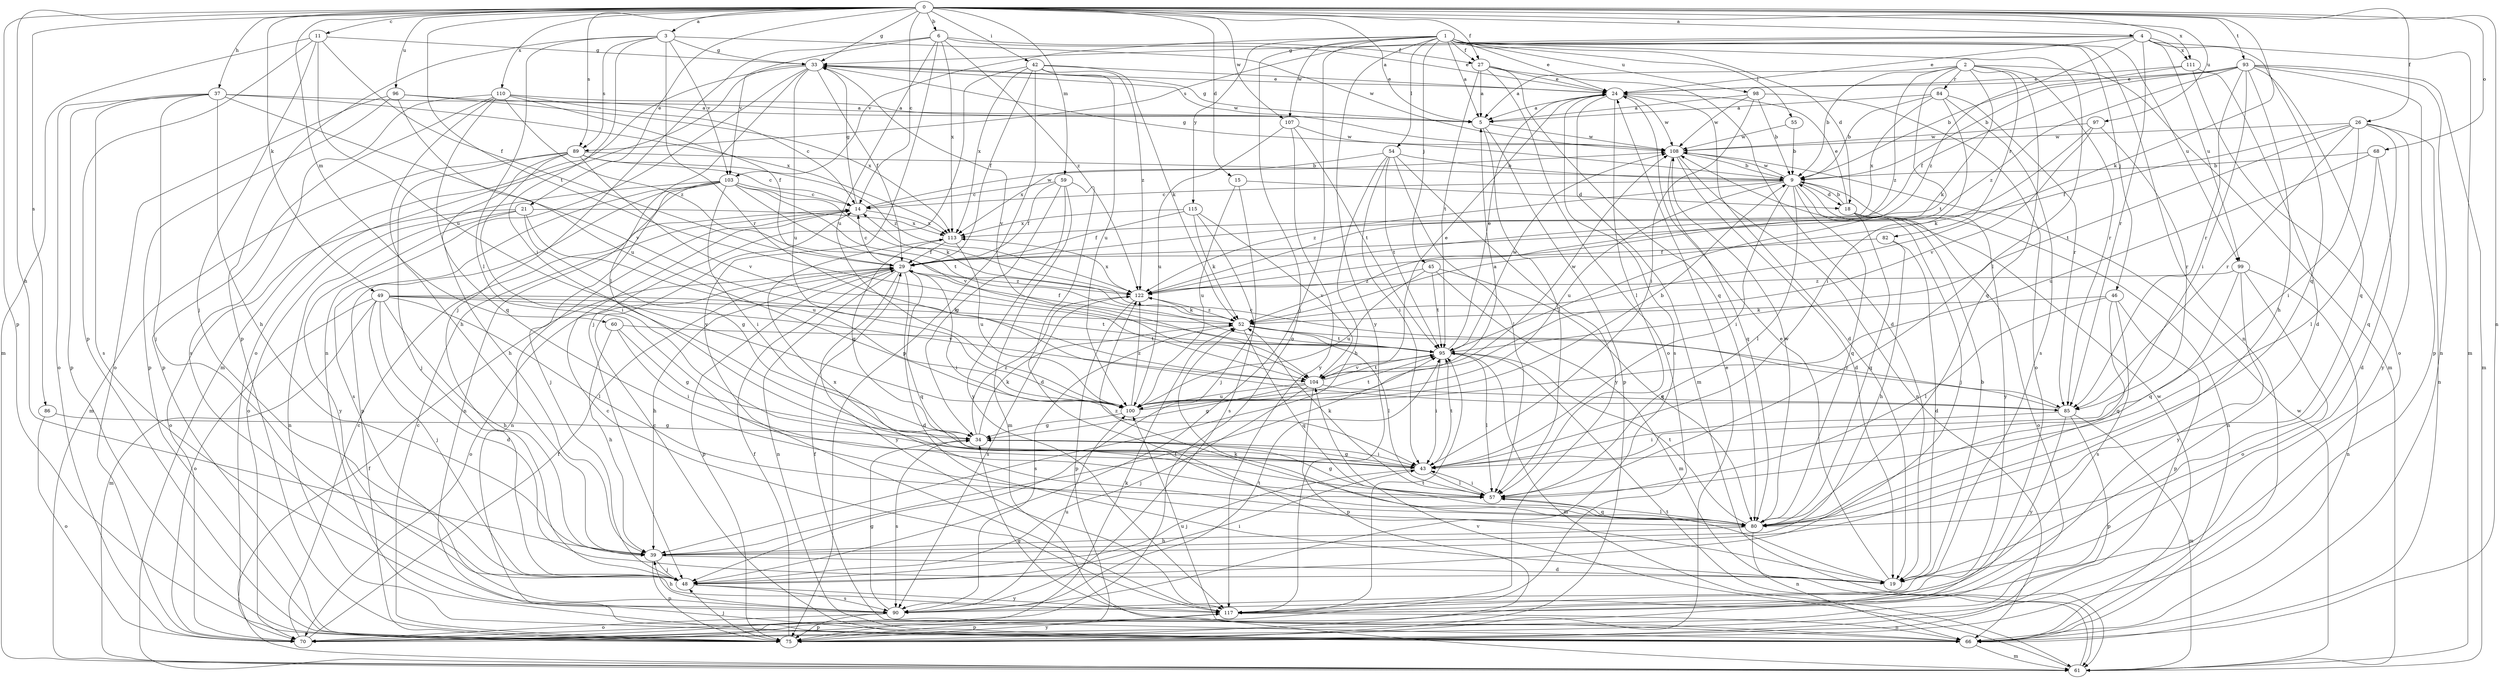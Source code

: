 strict digraph  {
0;
1;
2;
3;
4;
5;
6;
9;
11;
14;
15;
18;
19;
21;
24;
26;
27;
29;
33;
34;
37;
39;
42;
43;
45;
46;
48;
49;
52;
54;
55;
57;
59;
60;
61;
66;
68;
70;
75;
80;
82;
84;
85;
86;
89;
90;
93;
95;
96;
97;
98;
99;
100;
103;
104;
107;
108;
110;
111;
113;
115;
117;
122;
0 -> 3  [label=a];
0 -> 4  [label=a];
0 -> 5  [label=a];
0 -> 6  [label=b];
0 -> 11  [label=c];
0 -> 14  [label=c];
0 -> 15  [label=d];
0 -> 21  [label=e];
0 -> 26  [label=f];
0 -> 27  [label=f];
0 -> 33  [label=g];
0 -> 37  [label=h];
0 -> 39  [label=h];
0 -> 42  [label=i];
0 -> 49  [label=k];
0 -> 52  [label=k];
0 -> 59  [label=m];
0 -> 60  [label=m];
0 -> 66  [label=n];
0 -> 68  [label=o];
0 -> 75  [label=p];
0 -> 86  [label=s];
0 -> 89  [label=s];
0 -> 93  [label=t];
0 -> 95  [label=t];
0 -> 96  [label=u];
0 -> 97  [label=u];
0 -> 107  [label=w];
0 -> 110  [label=x];
0 -> 111  [label=x];
1 -> 5  [label=a];
1 -> 18  [label=d];
1 -> 24  [label=e];
1 -> 27  [label=f];
1 -> 45  [label=j];
1 -> 46  [label=j];
1 -> 48  [label=j];
1 -> 54  [label=l];
1 -> 55  [label=l];
1 -> 57  [label=l];
1 -> 66  [label=n];
1 -> 70  [label=o];
1 -> 98  [label=u];
1 -> 99  [label=u];
1 -> 103  [label=v];
1 -> 107  [label=w];
1 -> 115  [label=y];
1 -> 117  [label=y];
2 -> 5  [label=a];
2 -> 9  [label=b];
2 -> 52  [label=k];
2 -> 61  [label=m];
2 -> 80  [label=q];
2 -> 82  [label=r];
2 -> 84  [label=r];
2 -> 85  [label=r];
2 -> 95  [label=t];
2 -> 122  [label=z];
3 -> 33  [label=g];
3 -> 43  [label=i];
3 -> 57  [label=l];
3 -> 75  [label=p];
3 -> 85  [label=r];
3 -> 89  [label=s];
3 -> 103  [label=v];
3 -> 108  [label=w];
4 -> 24  [label=e];
4 -> 33  [label=g];
4 -> 61  [label=m];
4 -> 80  [label=q];
4 -> 85  [label=r];
4 -> 89  [label=s];
4 -> 99  [label=u];
4 -> 111  [label=x];
4 -> 122  [label=z];
5 -> 33  [label=g];
5 -> 57  [label=l];
5 -> 75  [label=p];
5 -> 108  [label=w];
6 -> 24  [label=e];
6 -> 27  [label=f];
6 -> 48  [label=j];
6 -> 100  [label=u];
6 -> 103  [label=v];
6 -> 113  [label=x];
6 -> 117  [label=y];
6 -> 122  [label=z];
9 -> 14  [label=c];
9 -> 18  [label=d];
9 -> 33  [label=g];
9 -> 43  [label=i];
9 -> 48  [label=j];
9 -> 57  [label=l];
9 -> 80  [label=q];
9 -> 100  [label=u];
9 -> 108  [label=w];
9 -> 117  [label=y];
9 -> 122  [label=z];
11 -> 29  [label=f];
11 -> 33  [label=g];
11 -> 48  [label=j];
11 -> 61  [label=m];
11 -> 75  [label=p];
11 -> 100  [label=u];
14 -> 33  [label=g];
14 -> 66  [label=n];
14 -> 108  [label=w];
14 -> 113  [label=x];
15 -> 18  [label=d];
15 -> 48  [label=j];
15 -> 100  [label=u];
18 -> 9  [label=b];
18 -> 24  [label=e];
18 -> 66  [label=n];
18 -> 70  [label=o];
18 -> 80  [label=q];
19 -> 9  [label=b];
19 -> 24  [label=e];
19 -> 52  [label=k];
21 -> 34  [label=g];
21 -> 66  [label=n];
21 -> 70  [label=o];
21 -> 100  [label=u];
21 -> 113  [label=x];
21 -> 117  [label=y];
24 -> 5  [label=a];
24 -> 19  [label=d];
24 -> 57  [label=l];
24 -> 61  [label=m];
24 -> 90  [label=s];
24 -> 108  [label=w];
26 -> 29  [label=f];
26 -> 43  [label=i];
26 -> 66  [label=n];
26 -> 80  [label=q];
26 -> 85  [label=r];
26 -> 95  [label=t];
26 -> 108  [label=w];
26 -> 117  [label=y];
27 -> 5  [label=a];
27 -> 19  [label=d];
27 -> 24  [label=e];
27 -> 70  [label=o];
27 -> 80  [label=q];
27 -> 95  [label=t];
29 -> 14  [label=c];
29 -> 19  [label=d];
29 -> 39  [label=h];
29 -> 43  [label=i];
29 -> 66  [label=n];
29 -> 70  [label=o];
29 -> 75  [label=p];
29 -> 80  [label=q];
29 -> 117  [label=y];
29 -> 122  [label=z];
33 -> 24  [label=e];
33 -> 29  [label=f];
33 -> 57  [label=l];
33 -> 61  [label=m];
33 -> 66  [label=n];
33 -> 70  [label=o];
33 -> 100  [label=u];
33 -> 104  [label=v];
33 -> 108  [label=w];
34 -> 43  [label=i];
34 -> 52  [label=k];
34 -> 90  [label=s];
34 -> 122  [label=z];
37 -> 5  [label=a];
37 -> 39  [label=h];
37 -> 48  [label=j];
37 -> 70  [label=o];
37 -> 75  [label=p];
37 -> 90  [label=s];
37 -> 104  [label=v];
37 -> 113  [label=x];
39 -> 19  [label=d];
39 -> 48  [label=j];
39 -> 75  [label=p];
39 -> 95  [label=t];
42 -> 24  [label=e];
42 -> 29  [label=f];
42 -> 48  [label=j];
42 -> 52  [label=k];
42 -> 75  [label=p];
42 -> 100  [label=u];
42 -> 113  [label=x];
42 -> 122  [label=z];
43 -> 34  [label=g];
43 -> 48  [label=j];
43 -> 57  [label=l];
43 -> 95  [label=t];
45 -> 61  [label=m];
45 -> 80  [label=q];
45 -> 95  [label=t];
45 -> 100  [label=u];
45 -> 122  [label=z];
46 -> 52  [label=k];
46 -> 57  [label=l];
46 -> 75  [label=p];
46 -> 80  [label=q];
46 -> 90  [label=s];
48 -> 43  [label=i];
48 -> 90  [label=s];
48 -> 117  [label=y];
49 -> 19  [label=d];
49 -> 39  [label=h];
49 -> 48  [label=j];
49 -> 52  [label=k];
49 -> 57  [label=l];
49 -> 61  [label=m];
49 -> 70  [label=o];
49 -> 95  [label=t];
49 -> 104  [label=v];
52 -> 29  [label=f];
52 -> 57  [label=l];
52 -> 80  [label=q];
52 -> 85  [label=r];
52 -> 90  [label=s];
52 -> 95  [label=t];
52 -> 122  [label=z];
54 -> 9  [label=b];
54 -> 39  [label=h];
54 -> 43  [label=i];
54 -> 57  [label=l];
54 -> 95  [label=t];
54 -> 113  [label=x];
54 -> 117  [label=y];
55 -> 9  [label=b];
55 -> 108  [label=w];
57 -> 34  [label=g];
57 -> 43  [label=i];
57 -> 52  [label=k];
57 -> 80  [label=q];
59 -> 14  [label=c];
59 -> 19  [label=d];
59 -> 29  [label=f];
59 -> 34  [label=g];
59 -> 61  [label=m];
59 -> 117  [label=y];
60 -> 34  [label=g];
60 -> 39  [label=h];
60 -> 43  [label=i];
60 -> 95  [label=t];
61 -> 29  [label=f];
61 -> 95  [label=t];
61 -> 104  [label=v];
61 -> 108  [label=w];
66 -> 14  [label=c];
66 -> 29  [label=f];
66 -> 34  [label=g];
66 -> 61  [label=m];
66 -> 100  [label=u];
66 -> 108  [label=w];
68 -> 9  [label=b];
68 -> 19  [label=d];
68 -> 57  [label=l];
68 -> 100  [label=u];
70 -> 14  [label=c];
70 -> 29  [label=f];
70 -> 52  [label=k];
75 -> 14  [label=c];
75 -> 24  [label=e];
75 -> 29  [label=f];
75 -> 48  [label=j];
75 -> 117  [label=y];
80 -> 39  [label=h];
80 -> 57  [label=l];
80 -> 66  [label=n];
80 -> 95  [label=t];
80 -> 108  [label=w];
80 -> 113  [label=x];
80 -> 122  [label=z];
82 -> 19  [label=d];
82 -> 29  [label=f];
82 -> 39  [label=h];
84 -> 5  [label=a];
84 -> 9  [label=b];
84 -> 43  [label=i];
84 -> 85  [label=r];
84 -> 90  [label=s];
84 -> 113  [label=x];
85 -> 14  [label=c];
85 -> 43  [label=i];
85 -> 61  [label=m];
85 -> 75  [label=p];
85 -> 117  [label=y];
86 -> 34  [label=g];
86 -> 70  [label=o];
89 -> 9  [label=b];
89 -> 14  [label=c];
89 -> 39  [label=h];
89 -> 43  [label=i];
89 -> 48  [label=j];
89 -> 61  [label=m];
89 -> 104  [label=v];
89 -> 122  [label=z];
90 -> 34  [label=g];
90 -> 39  [label=h];
90 -> 70  [label=o];
90 -> 75  [label=p];
90 -> 95  [label=t];
90 -> 100  [label=u];
93 -> 9  [label=b];
93 -> 24  [label=e];
93 -> 29  [label=f];
93 -> 39  [label=h];
93 -> 43  [label=i];
93 -> 61  [label=m];
93 -> 66  [label=n];
93 -> 75  [label=p];
93 -> 80  [label=q];
93 -> 85  [label=r];
93 -> 122  [label=z];
95 -> 24  [label=e];
95 -> 43  [label=i];
95 -> 57  [label=l];
95 -> 61  [label=m];
95 -> 104  [label=v];
95 -> 108  [label=w];
96 -> 5  [label=a];
96 -> 70  [label=o];
96 -> 75  [label=p];
96 -> 100  [label=u];
96 -> 113  [label=x];
97 -> 52  [label=k];
97 -> 85  [label=r];
97 -> 104  [label=v];
97 -> 108  [label=w];
98 -> 5  [label=a];
98 -> 9  [label=b];
98 -> 43  [label=i];
98 -> 70  [label=o];
98 -> 108  [label=w];
99 -> 66  [label=n];
99 -> 70  [label=o];
99 -> 80  [label=q];
99 -> 117  [label=y];
99 -> 122  [label=z];
100 -> 5  [label=a];
100 -> 9  [label=b];
100 -> 34  [label=g];
100 -> 95  [label=t];
100 -> 122  [label=z];
103 -> 14  [label=c];
103 -> 43  [label=i];
103 -> 48  [label=j];
103 -> 52  [label=k];
103 -> 66  [label=n];
103 -> 70  [label=o];
103 -> 75  [label=p];
103 -> 90  [label=s];
103 -> 95  [label=t];
103 -> 104  [label=v];
104 -> 24  [label=e];
104 -> 34  [label=g];
104 -> 48  [label=j];
104 -> 75  [label=p];
104 -> 85  [label=r];
104 -> 95  [label=t];
104 -> 100  [label=u];
104 -> 108  [label=w];
107 -> 95  [label=t];
107 -> 100  [label=u];
107 -> 108  [label=w];
107 -> 117  [label=y];
108 -> 9  [label=b];
108 -> 19  [label=d];
108 -> 66  [label=n];
108 -> 80  [label=q];
110 -> 5  [label=a];
110 -> 14  [label=c];
110 -> 29  [label=f];
110 -> 39  [label=h];
110 -> 75  [label=p];
110 -> 80  [label=q];
110 -> 90  [label=s];
110 -> 122  [label=z];
111 -> 9  [label=b];
111 -> 19  [label=d];
111 -> 24  [label=e];
111 -> 70  [label=o];
113 -> 29  [label=f];
113 -> 34  [label=g];
113 -> 100  [label=u];
115 -> 29  [label=f];
115 -> 52  [label=k];
115 -> 90  [label=s];
115 -> 104  [label=v];
115 -> 113  [label=x];
117 -> 14  [label=c];
117 -> 66  [label=n];
117 -> 75  [label=p];
117 -> 95  [label=t];
122 -> 52  [label=k];
122 -> 75  [label=p];
122 -> 90  [label=s];
122 -> 113  [label=x];
}
